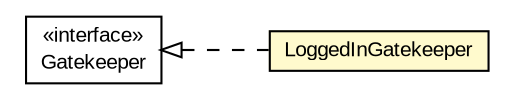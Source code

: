 #!/usr/local/bin/dot
#
# Class diagram 
# Generated by UMLGraph version R5_6-24-gf6e263 (http://www.umlgraph.org/)
#

digraph G {
	edge [fontname="arial",fontsize=10,labelfontname="arial",labelfontsize=10];
	node [fontname="arial",fontsize=10,shape=plaintext];
	nodesep=0.25;
	ranksep=0.5;
	rankdir=LR;
	// com.gwtplatform.mvp.client.proxy.Gatekeeper
	c308930 [label=<<table title="com.gwtplatform.mvp.client.proxy.Gatekeeper" border="0" cellborder="1" cellspacing="0" cellpadding="2" port="p" href="../../../mvp/client/proxy/Gatekeeper.html">
		<tr><td><table border="0" cellspacing="0" cellpadding="1">
<tr><td align="center" balign="center"> &#171;interface&#187; </td></tr>
<tr><td align="center" balign="center"> Gatekeeper </td></tr>
		</table></td></tr>
		</table>>, URL="../../../mvp/client/proxy/Gatekeeper.html", fontname="arial", fontcolor="black", fontsize=10.0];
	// com.gwtplatform.carstore.client.security.LoggedInGatekeeper
	c309324 [label=<<table title="com.gwtplatform.carstore.client.security.LoggedInGatekeeper" border="0" cellborder="1" cellspacing="0" cellpadding="2" port="p" bgcolor="lemonChiffon" href="./LoggedInGatekeeper.html">
		<tr><td><table border="0" cellspacing="0" cellpadding="1">
<tr><td align="center" balign="center"> LoggedInGatekeeper </td></tr>
		</table></td></tr>
		</table>>, URL="./LoggedInGatekeeper.html", fontname="arial", fontcolor="black", fontsize=10.0];
	//com.gwtplatform.carstore.client.security.LoggedInGatekeeper implements com.gwtplatform.mvp.client.proxy.Gatekeeper
	c308930:p -> c309324:p [dir=back,arrowtail=empty,style=dashed];
}

